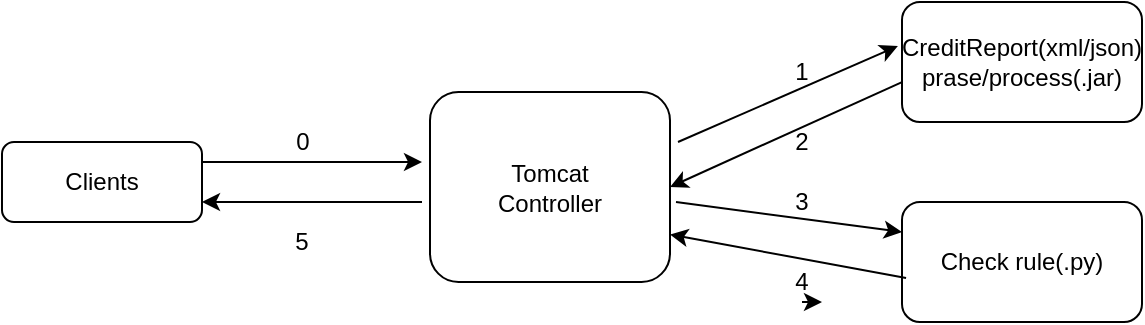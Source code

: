 <mxfile version="14.0.0" type="github">
  <diagram id="w9n6YzL34nqY3iqDPi-S" name="Page-1">
    <mxGraphModel dx="916" dy="497" grid="1" gridSize="10" guides="1" tooltips="1" connect="1" arrows="1" fold="1" page="1" pageScale="1" pageWidth="827" pageHeight="1169" math="0" shadow="0">
      <root>
        <mxCell id="0" />
        <mxCell id="1" parent="0" />
        <mxCell id="Ks5GGiDZ_D1vzZZGvswi-8" style="edgeStyle=orthogonalEdgeStyle;rounded=0;orthogonalLoop=1;jettySize=auto;html=1;exitX=1;exitY=0.25;exitDx=0;exitDy=0;" edge="1" parent="1" source="Ks5GGiDZ_D1vzZZGvswi-1">
          <mxGeometry relative="1" as="geometry">
            <mxPoint x="290" y="230" as="targetPoint" />
          </mxGeometry>
        </mxCell>
        <mxCell id="Ks5GGiDZ_D1vzZZGvswi-1" value="Clients" style="rounded=1;whiteSpace=wrap;html=1;" vertex="1" parent="1">
          <mxGeometry x="80" y="220" width="100" height="40" as="geometry" />
        </mxCell>
        <mxCell id="Ks5GGiDZ_D1vzZZGvswi-3" value="Tomcat&lt;br&gt;Controller" style="rounded=1;whiteSpace=wrap;html=1;" vertex="1" parent="1">
          <mxGeometry x="294" y="195" width="120" height="95" as="geometry" />
        </mxCell>
        <mxCell id="Ks5GGiDZ_D1vzZZGvswi-4" value="CreditReport(xml/json)&lt;br&gt;prase/process(.jar)" style="rounded=1;whiteSpace=wrap;html=1;" vertex="1" parent="1">
          <mxGeometry x="530" y="150" width="120" height="60" as="geometry" />
        </mxCell>
        <mxCell id="Ks5GGiDZ_D1vzZZGvswi-5" value="Check rule(.py)" style="rounded=1;whiteSpace=wrap;html=1;" vertex="1" parent="1">
          <mxGeometry x="530" y="250" width="120" height="60" as="geometry" />
        </mxCell>
        <mxCell id="Ks5GGiDZ_D1vzZZGvswi-9" value="0" style="text;html=1;align=center;verticalAlign=middle;resizable=0;points=[];autosize=1;" vertex="1" parent="1">
          <mxGeometry x="220" y="210" width="20" height="20" as="geometry" />
        </mxCell>
        <mxCell id="Ks5GGiDZ_D1vzZZGvswi-15" value="" style="endArrow=classic;html=1;entryX=-0.017;entryY=0.367;entryDx=0;entryDy=0;entryPerimeter=0;" edge="1" parent="1" target="Ks5GGiDZ_D1vzZZGvswi-4">
          <mxGeometry width="50" height="50" relative="1" as="geometry">
            <mxPoint x="418" y="220" as="sourcePoint" />
            <mxPoint x="464" y="180" as="targetPoint" />
          </mxGeometry>
        </mxCell>
        <mxCell id="Ks5GGiDZ_D1vzZZGvswi-17" value="" style="endArrow=classic;html=1;exitX=0;exitY=0.667;exitDx=0;exitDy=0;entryX=1;entryY=0.5;entryDx=0;entryDy=0;exitPerimeter=0;" edge="1" parent="1" source="Ks5GGiDZ_D1vzZZGvswi-4" target="Ks5GGiDZ_D1vzZZGvswi-3">
          <mxGeometry width="50" height="50" relative="1" as="geometry">
            <mxPoint x="380" y="300" as="sourcePoint" />
            <mxPoint x="430" y="250" as="targetPoint" />
          </mxGeometry>
        </mxCell>
        <mxCell id="Ks5GGiDZ_D1vzZZGvswi-18" value="1" style="text;html=1;strokeColor=none;fillColor=none;align=center;verticalAlign=middle;whiteSpace=wrap;rounded=0;" vertex="1" parent="1">
          <mxGeometry x="460" y="175" width="40" height="20" as="geometry" />
        </mxCell>
        <mxCell id="Ks5GGiDZ_D1vzZZGvswi-19" value="2" style="text;html=1;strokeColor=none;fillColor=none;align=center;verticalAlign=middle;whiteSpace=wrap;rounded=0;" vertex="1" parent="1">
          <mxGeometry x="460" y="210" width="40" height="20" as="geometry" />
        </mxCell>
        <mxCell id="Ks5GGiDZ_D1vzZZGvswi-20" value="" style="endArrow=classic;html=1;entryX=0;entryY=0.25;entryDx=0;entryDy=0;" edge="1" parent="1" target="Ks5GGiDZ_D1vzZZGvswi-5">
          <mxGeometry width="50" height="50" relative="1" as="geometry">
            <mxPoint x="417" y="250" as="sourcePoint" />
            <mxPoint x="440" y="220" as="targetPoint" />
          </mxGeometry>
        </mxCell>
        <mxCell id="Ks5GGiDZ_D1vzZZGvswi-21" value="" style="endArrow=classic;html=1;exitX=0.017;exitY=0.633;exitDx=0;exitDy=0;exitPerimeter=0;entryX=1;entryY=0.75;entryDx=0;entryDy=0;" edge="1" parent="1" source="Ks5GGiDZ_D1vzZZGvswi-5" target="Ks5GGiDZ_D1vzZZGvswi-3">
          <mxGeometry width="50" height="50" relative="1" as="geometry">
            <mxPoint x="390" y="270" as="sourcePoint" />
            <mxPoint x="414" y="260" as="targetPoint" />
          </mxGeometry>
        </mxCell>
        <mxCell id="Ks5GGiDZ_D1vzZZGvswi-22" value="3" style="text;html=1;strokeColor=none;fillColor=none;align=center;verticalAlign=middle;whiteSpace=wrap;rounded=0;" vertex="1" parent="1">
          <mxGeometry x="460" y="240" width="40" height="20" as="geometry" />
        </mxCell>
        <mxCell id="Ks5GGiDZ_D1vzZZGvswi-23" value="4" style="text;html=1;strokeColor=none;fillColor=none;align=center;verticalAlign=middle;whiteSpace=wrap;rounded=0;" vertex="1" parent="1">
          <mxGeometry x="460" y="280" width="40" height="20" as="geometry" />
        </mxCell>
        <mxCell id="Ks5GGiDZ_D1vzZZGvswi-24" value="5" style="text;html=1;strokeColor=none;fillColor=none;align=center;verticalAlign=middle;whiteSpace=wrap;rounded=0;" vertex="1" parent="1">
          <mxGeometry x="210" y="260" width="40" height="20" as="geometry" />
        </mxCell>
        <mxCell id="Ks5GGiDZ_D1vzZZGvswi-25" style="edgeStyle=orthogonalEdgeStyle;rounded=0;orthogonalLoop=1;jettySize=auto;html=1;exitX=0.5;exitY=1;exitDx=0;exitDy=0;entryX=0.75;entryY=1;entryDx=0;entryDy=0;" edge="1" parent="1" source="Ks5GGiDZ_D1vzZZGvswi-23" target="Ks5GGiDZ_D1vzZZGvswi-23">
          <mxGeometry relative="1" as="geometry" />
        </mxCell>
        <mxCell id="Ks5GGiDZ_D1vzZZGvswi-26" value="" style="endArrow=classic;html=1;entryX=1;entryY=0.75;entryDx=0;entryDy=0;" edge="1" parent="1" target="Ks5GGiDZ_D1vzZZGvswi-1">
          <mxGeometry width="50" height="50" relative="1" as="geometry">
            <mxPoint x="290" y="250" as="sourcePoint" />
            <mxPoint x="440" y="220" as="targetPoint" />
          </mxGeometry>
        </mxCell>
      </root>
    </mxGraphModel>
  </diagram>
</mxfile>
